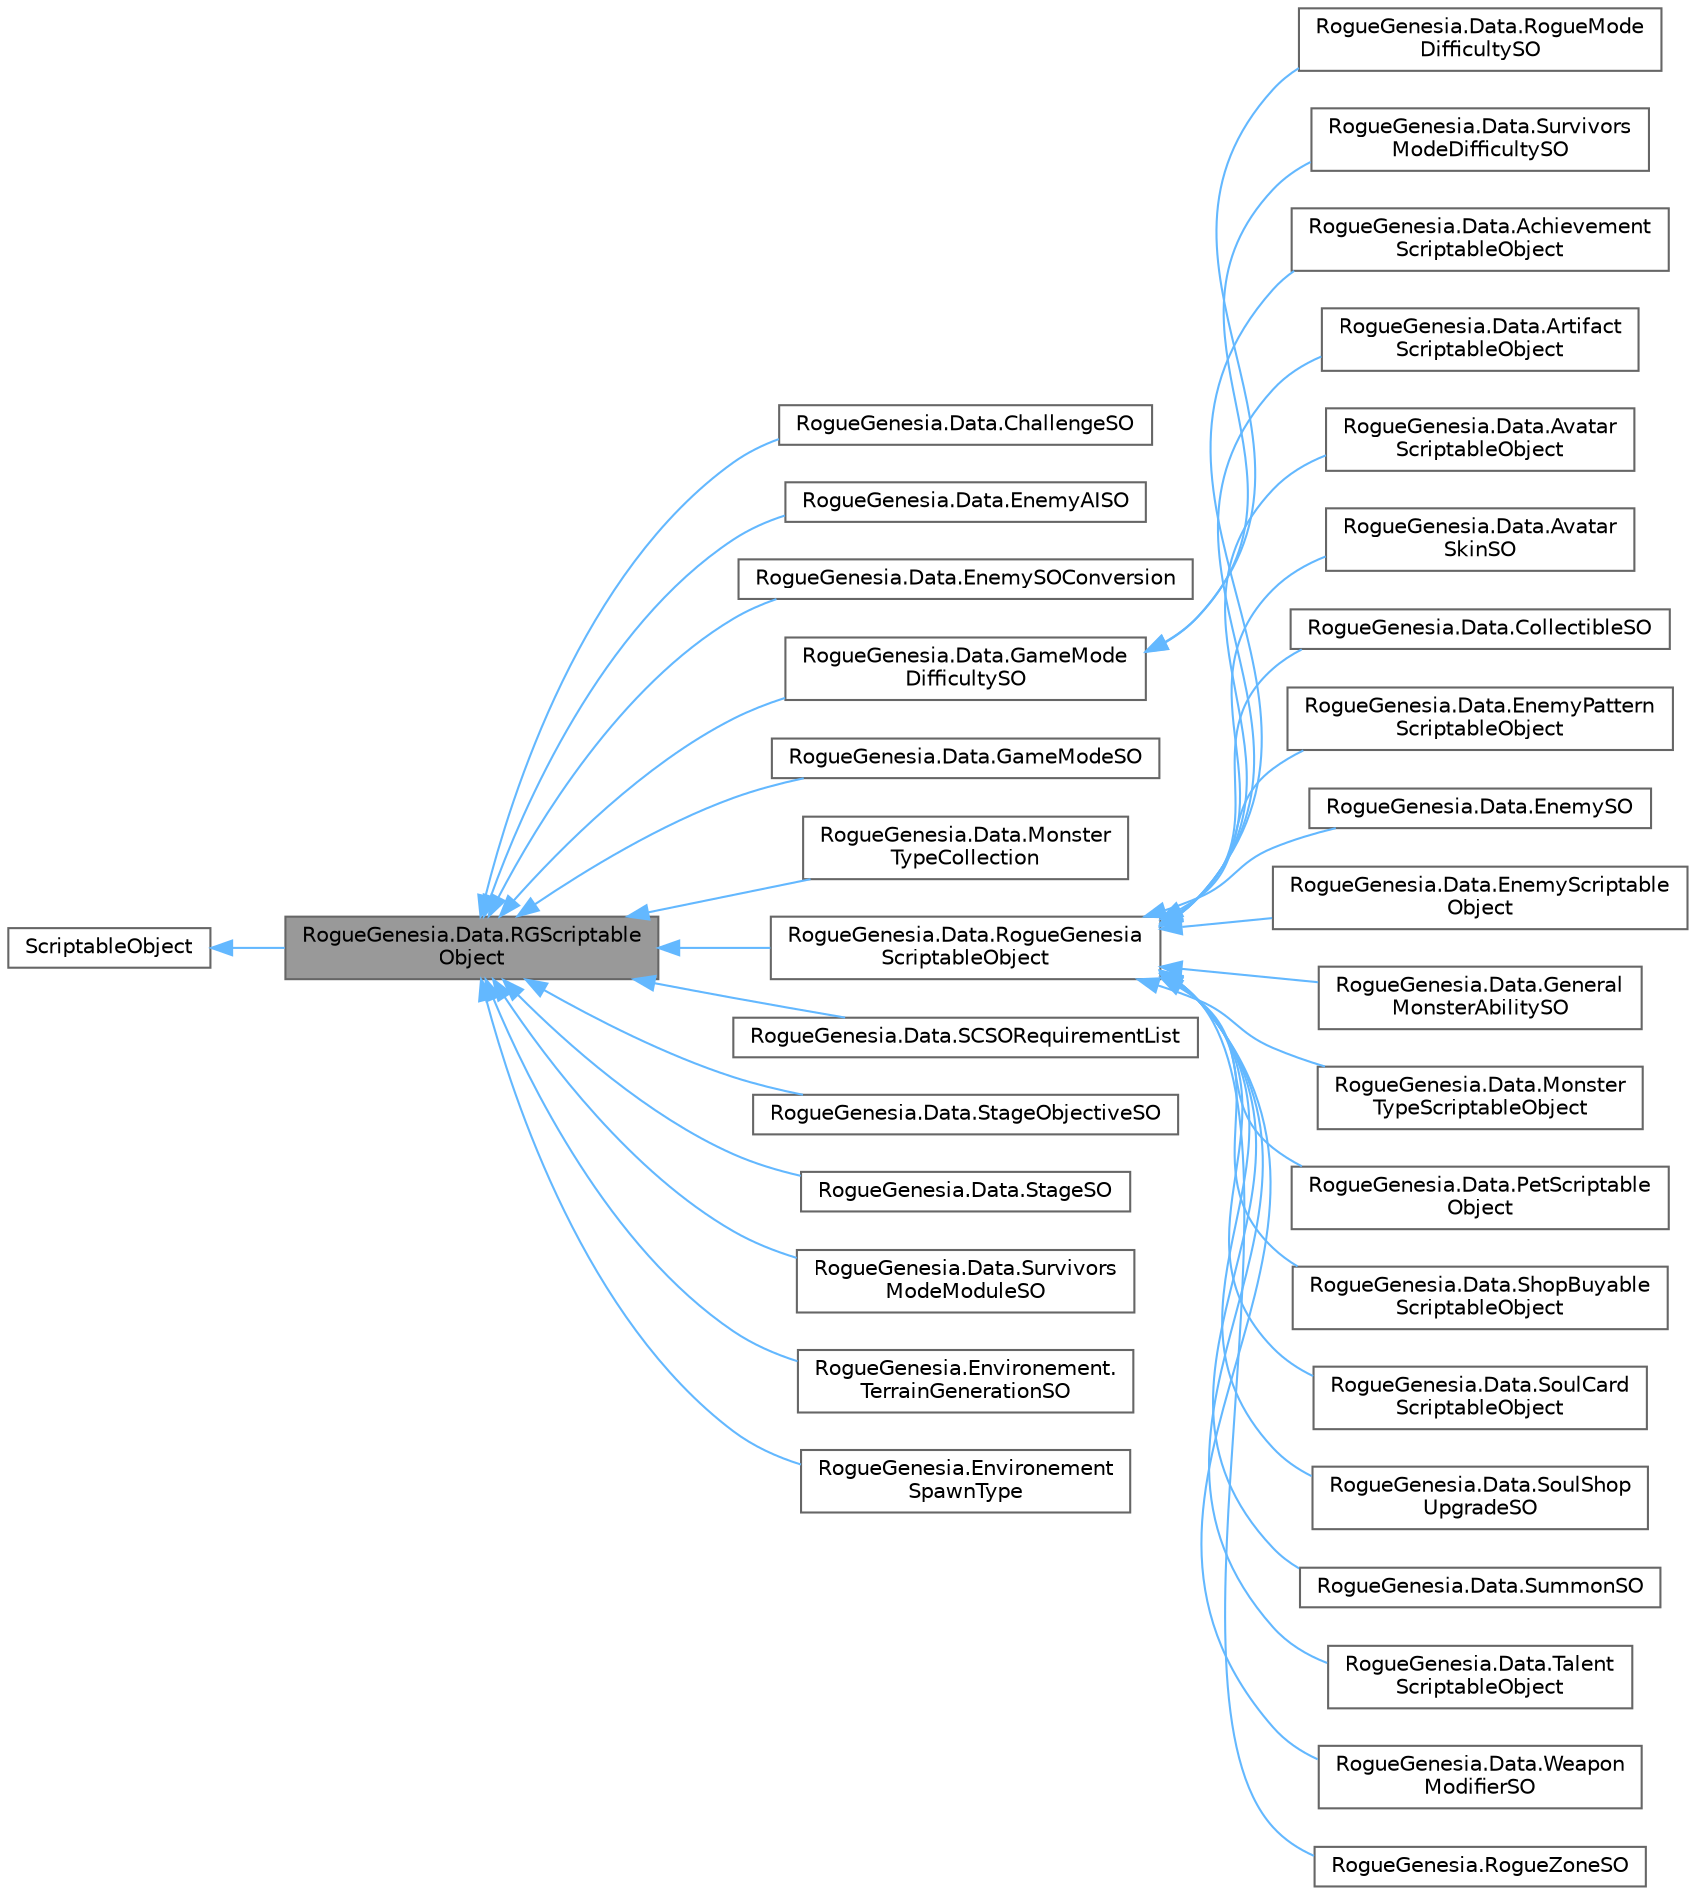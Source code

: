 digraph "RogueGenesia.Data.RGScriptableObject"
{
 // LATEX_PDF_SIZE
  bgcolor="transparent";
  edge [fontname=Helvetica,fontsize=10,labelfontname=Helvetica,labelfontsize=10];
  node [fontname=Helvetica,fontsize=10,shape=box,height=0.2,width=0.4];
  rankdir="LR";
  Node1 [label="RogueGenesia.Data.RGScriptable\lObject",height=0.2,width=0.4,color="gray40", fillcolor="grey60", style="filled", fontcolor="black",tooltip=" "];
  Node2 -> Node1 [dir="back",color="steelblue1",style="solid"];
  Node2 [label="ScriptableObject",height=0.2,width=0.4,color="gray40", fillcolor="white", style="filled",tooltip=" "];
  Node1 -> Node3 [dir="back",color="steelblue1",style="solid"];
  Node3 [label="RogueGenesia.Data.ChallengeSO",height=0.2,width=0.4,color="gray40", fillcolor="white", style="filled",URL="$class_rogue_genesia_1_1_data_1_1_challenge_s_o.html",tooltip=" "];
  Node1 -> Node4 [dir="back",color="steelblue1",style="solid"];
  Node4 [label="RogueGenesia.Data.EnemyAISO",height=0.2,width=0.4,color="gray40", fillcolor="white", style="filled",URL="$class_rogue_genesia_1_1_data_1_1_enemy_a_i_s_o.html",tooltip=" "];
  Node1 -> Node5 [dir="back",color="steelblue1",style="solid"];
  Node5 [label="RogueGenesia.Data.EnemySOConversion",height=0.2,width=0.4,color="gray40", fillcolor="white", style="filled",URL="$class_rogue_genesia_1_1_data_1_1_enemy_s_o_conversion.html",tooltip=" "];
  Node1 -> Node6 [dir="back",color="steelblue1",style="solid"];
  Node6 [label="RogueGenesia.Data.GameMode\lDifficultySO",height=0.2,width=0.4,color="gray40", fillcolor="white", style="filled",URL="$class_rogue_genesia_1_1_data_1_1_game_mode_difficulty_s_o.html",tooltip=" "];
  Node6 -> Node7 [dir="back",color="steelblue1",style="solid"];
  Node7 [label="RogueGenesia.Data.RogueMode\lDifficultySO",height=0.2,width=0.4,color="gray40", fillcolor="white", style="filled",URL="$class_rogue_genesia_1_1_data_1_1_rogue_mode_difficulty_s_o.html",tooltip=" "];
  Node6 -> Node8 [dir="back",color="steelblue1",style="solid"];
  Node8 [label="RogueGenesia.Data.Survivors\lModeDifficultySO",height=0.2,width=0.4,color="gray40", fillcolor="white", style="filled",URL="$class_rogue_genesia_1_1_data_1_1_survivors_mode_difficulty_s_o.html",tooltip=" "];
  Node1 -> Node9 [dir="back",color="steelblue1",style="solid"];
  Node9 [label="RogueGenesia.Data.GameModeSO",height=0.2,width=0.4,color="gray40", fillcolor="white", style="filled",URL="$class_rogue_genesia_1_1_data_1_1_game_mode_s_o.html",tooltip=" "];
  Node1 -> Node10 [dir="back",color="steelblue1",style="solid"];
  Node10 [label="RogueGenesia.Data.Monster\lTypeCollection",height=0.2,width=0.4,color="gray40", fillcolor="white", style="filled",URL="$class_rogue_genesia_1_1_data_1_1_monster_type_collection.html",tooltip=" "];
  Node1 -> Node11 [dir="back",color="steelblue1",style="solid"];
  Node11 [label="RogueGenesia.Data.RogueGenesia\lScriptableObject",height=0.2,width=0.4,color="gray40", fillcolor="white", style="filled",URL="$class_rogue_genesia_1_1_data_1_1_rogue_genesia_scriptable_object.html",tooltip=" "];
  Node11 -> Node12 [dir="back",color="steelblue1",style="solid"];
  Node12 [label="RogueGenesia.Data.Achievement\lScriptableObject",height=0.2,width=0.4,color="gray40", fillcolor="white", style="filled",URL="$class_rogue_genesia_1_1_data_1_1_achievement_scriptable_object.html",tooltip=" "];
  Node11 -> Node13 [dir="back",color="steelblue1",style="solid"];
  Node13 [label="RogueGenesia.Data.Artifact\lScriptableObject",height=0.2,width=0.4,color="gray40", fillcolor="white", style="filled",URL="$class_rogue_genesia_1_1_data_1_1_artifact_scriptable_object.html",tooltip=" "];
  Node11 -> Node14 [dir="back",color="steelblue1",style="solid"];
  Node14 [label="RogueGenesia.Data.Avatar\lScriptableObject",height=0.2,width=0.4,color="gray40", fillcolor="white", style="filled",URL="$class_rogue_genesia_1_1_data_1_1_avatar_scriptable_object.html",tooltip=" "];
  Node11 -> Node15 [dir="back",color="steelblue1",style="solid"];
  Node15 [label="RogueGenesia.Data.Avatar\lSkinSO",height=0.2,width=0.4,color="gray40", fillcolor="white", style="filled",URL="$class_rogue_genesia_1_1_data_1_1_avatar_skin_s_o.html",tooltip=" "];
  Node11 -> Node16 [dir="back",color="steelblue1",style="solid"];
  Node16 [label="RogueGenesia.Data.CollectibleSO",height=0.2,width=0.4,color="gray40", fillcolor="white", style="filled",URL="$class_rogue_genesia_1_1_data_1_1_collectible_s_o.html",tooltip=" "];
  Node11 -> Node17 [dir="back",color="steelblue1",style="solid"];
  Node17 [label="RogueGenesia.Data.EnemyPattern\lScriptableObject",height=0.2,width=0.4,color="gray40", fillcolor="white", style="filled",URL="$class_rogue_genesia_1_1_data_1_1_enemy_pattern_scriptable_object.html",tooltip=" "];
  Node11 -> Node18 [dir="back",color="steelblue1",style="solid"];
  Node18 [label="RogueGenesia.Data.EnemySO",height=0.2,width=0.4,color="gray40", fillcolor="white", style="filled",URL="$class_rogue_genesia_1_1_data_1_1_enemy_s_o.html",tooltip=" "];
  Node11 -> Node19 [dir="back",color="steelblue1",style="solid"];
  Node19 [label="RogueGenesia.Data.EnemyScriptable\lObject",height=0.2,width=0.4,color="gray40", fillcolor="white", style="filled",URL="$class_rogue_genesia_1_1_data_1_1_enemy_scriptable_object.html",tooltip=" "];
  Node11 -> Node20 [dir="back",color="steelblue1",style="solid"];
  Node20 [label="RogueGenesia.Data.General\lMonsterAbilitySO",height=0.2,width=0.4,color="gray40", fillcolor="white", style="filled",URL="$class_rogue_genesia_1_1_data_1_1_general_monster_ability_s_o.html",tooltip=" "];
  Node11 -> Node21 [dir="back",color="steelblue1",style="solid"];
  Node21 [label="RogueGenesia.Data.Monster\lTypeScriptableObject",height=0.2,width=0.4,color="gray40", fillcolor="white", style="filled",URL="$class_rogue_genesia_1_1_data_1_1_monster_type_scriptable_object.html",tooltip=" "];
  Node11 -> Node22 [dir="back",color="steelblue1",style="solid"];
  Node22 [label="RogueGenesia.Data.PetScriptable\lObject",height=0.2,width=0.4,color="gray40", fillcolor="white", style="filled",URL="$class_rogue_genesia_1_1_data_1_1_pet_scriptable_object.html",tooltip=" "];
  Node11 -> Node23 [dir="back",color="steelblue1",style="solid"];
  Node23 [label="RogueGenesia.Data.ShopBuyable\lScriptableObject",height=0.2,width=0.4,color="gray40", fillcolor="white", style="filled",URL="$class_rogue_genesia_1_1_data_1_1_shop_buyable_scriptable_object.html",tooltip=" "];
  Node11 -> Node24 [dir="back",color="steelblue1",style="solid"];
  Node24 [label="RogueGenesia.Data.SoulCard\lScriptableObject",height=0.2,width=0.4,color="gray40", fillcolor="white", style="filled",URL="$class_rogue_genesia_1_1_data_1_1_soul_card_scriptable_object.html",tooltip=" "];
  Node11 -> Node25 [dir="back",color="steelblue1",style="solid"];
  Node25 [label="RogueGenesia.Data.SoulShop\lUpgradeSO",height=0.2,width=0.4,color="gray40", fillcolor="white", style="filled",URL="$class_rogue_genesia_1_1_data_1_1_soul_shop_upgrade_s_o.html",tooltip=" "];
  Node11 -> Node26 [dir="back",color="steelblue1",style="solid"];
  Node26 [label="RogueGenesia.Data.SummonSO",height=0.2,width=0.4,color="gray40", fillcolor="white", style="filled",URL="$class_rogue_genesia_1_1_data_1_1_summon_s_o.html",tooltip=" "];
  Node11 -> Node27 [dir="back",color="steelblue1",style="solid"];
  Node27 [label="RogueGenesia.Data.Talent\lScriptableObject",height=0.2,width=0.4,color="gray40", fillcolor="white", style="filled",URL="$class_rogue_genesia_1_1_data_1_1_talent_scriptable_object.html",tooltip=" "];
  Node11 -> Node28 [dir="back",color="steelblue1",style="solid"];
  Node28 [label="RogueGenesia.Data.Weapon\lModifierSO",height=0.2,width=0.4,color="gray40", fillcolor="white", style="filled",URL="$class_rogue_genesia_1_1_data_1_1_weapon_modifier_s_o.html",tooltip=" "];
  Node11 -> Node29 [dir="back",color="steelblue1",style="solid"];
  Node29 [label="RogueGenesia.RogueZoneSO",height=0.2,width=0.4,color="gray40", fillcolor="white", style="filled",URL="$class_rogue_genesia_1_1_rogue_zone_s_o.html",tooltip=" "];
  Node1 -> Node30 [dir="back",color="steelblue1",style="solid"];
  Node30 [label="RogueGenesia.Data.SCSORequirementList",height=0.2,width=0.4,color="gray40", fillcolor="white", style="filled",URL="$class_rogue_genesia_1_1_data_1_1_s_c_s_o_requirement_list.html",tooltip=" "];
  Node1 -> Node31 [dir="back",color="steelblue1",style="solid"];
  Node31 [label="RogueGenesia.Data.StageObjectiveSO",height=0.2,width=0.4,color="gray40", fillcolor="white", style="filled",URL="$class_rogue_genesia_1_1_data_1_1_stage_objective_s_o.html",tooltip=" "];
  Node1 -> Node32 [dir="back",color="steelblue1",style="solid"];
  Node32 [label="RogueGenesia.Data.StageSO",height=0.2,width=0.4,color="gray40", fillcolor="white", style="filled",URL="$class_rogue_genesia_1_1_data_1_1_stage_s_o.html",tooltip=" "];
  Node1 -> Node33 [dir="back",color="steelblue1",style="solid"];
  Node33 [label="RogueGenesia.Data.Survivors\lModeModuleSO",height=0.2,width=0.4,color="gray40", fillcolor="white", style="filled",URL="$class_rogue_genesia_1_1_data_1_1_survivors_mode_module_s_o.html",tooltip=" "];
  Node1 -> Node34 [dir="back",color="steelblue1",style="solid"];
  Node34 [label="RogueGenesia.Environement.\lTerrainGenerationSO",height=0.2,width=0.4,color="gray40", fillcolor="white", style="filled",URL="$class_rogue_genesia_1_1_environement_1_1_terrain_generation_s_o.html",tooltip=" "];
  Node1 -> Node35 [dir="back",color="steelblue1",style="solid"];
  Node35 [label="RogueGenesia.Environement\lSpawnType",height=0.2,width=0.4,color="gray40", fillcolor="white", style="filled",URL="$class_rogue_genesia_1_1_environement_spawn_type.html",tooltip=" "];
}
